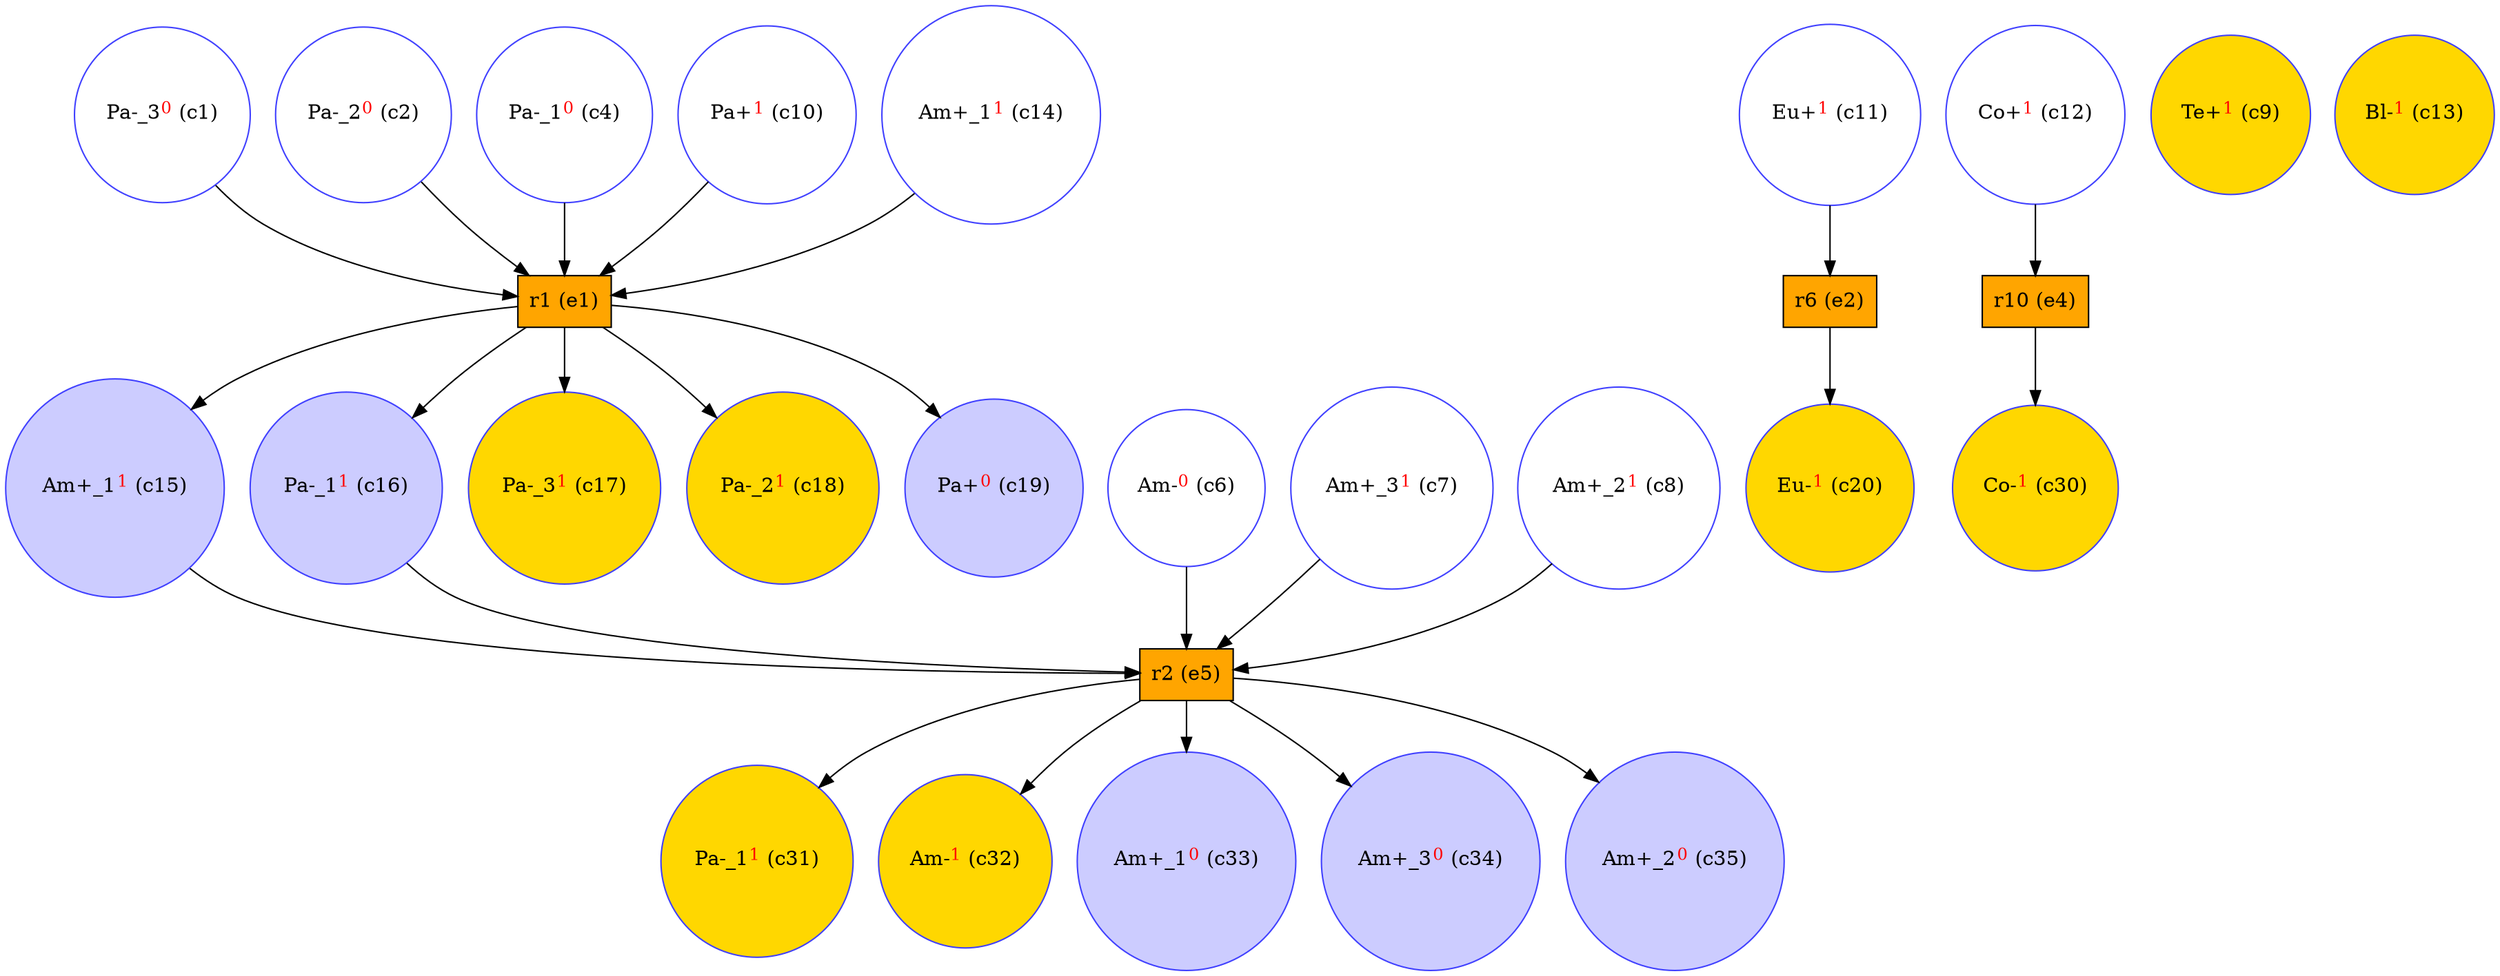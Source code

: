 digraph test {
  c1 -> e1;
  c2 -> e1;
  c4 -> e1;
  c6 -> e5;
  c7 -> e5;
  c8 -> e5;
  c10 -> e1;
  c11 -> e2;
  c12 -> e4;
  c14 -> e1;
  e1 -> c15;
  c15 -> e5;
  e1 -> c16;
  c16 -> e5;
  e1 -> c17;
  e1 -> c18;
  e1 -> c19;
  e2 -> c20;
  e4 -> c30;
  e5 -> c31;
  e5 -> c32;
  e5 -> c33;
  e5 -> c34;
  e5 -> c35;
  c1 [color="#4040ff" fillcolor="transparent" label= <Pa-_3<FONT COLOR="red"><SUP>0</SUP></FONT>&nbsp;(c1)> shape=circle style=filled];
  c2 [color="#4040ff" fillcolor="transparent" label= <Pa-_2<FONT COLOR="red"><SUP>0</SUP></FONT>&nbsp;(c2)> shape=circle style=filled];
  c4 [color="#4040ff" fillcolor="transparent" label= <Pa-_1<FONT COLOR="red"><SUP>0</SUP></FONT>&nbsp;(c4)> shape=circle style=filled];
  c6 [color="#4040ff" fillcolor="transparent" label= <Am-<FONT COLOR="red"><SUP>0</SUP></FONT>&nbsp;(c6)> shape=circle style=filled];
  c7 [color="#4040ff" fillcolor="transparent" label= <Am+_3<FONT COLOR="red"><SUP>1</SUP></FONT>&nbsp;(c7)> shape=circle style=filled];
  c8 [color="#4040ff" fillcolor="transparent" label= <Am+_2<FONT COLOR="red"><SUP>1</SUP></FONT>&nbsp;(c8)> shape=circle style=filled];
  c9 [color="#4040ff" fillcolor="gold" label= <Te+<FONT COLOR="red"><SUP>1</SUP></FONT>&nbsp;(c9)> shape=circle style=filled];
  c10 [color="#4040ff" fillcolor="transparent" label= <Pa+<FONT COLOR="red"><SUP>1</SUP></FONT>&nbsp;(c10)> shape=circle style=filled];
  c11 [color="#4040ff" fillcolor="transparent" label= <Eu+<FONT COLOR="red"><SUP>1</SUP></FONT>&nbsp;(c11)> shape=circle style=filled];
  c12 [color="#4040ff" fillcolor="transparent" label= <Co+<FONT COLOR="red"><SUP>1</SUP></FONT>&nbsp;(c12)> shape=circle style=filled];
  c13 [color="#4040ff" fillcolor="gold" label= <Bl-<FONT COLOR="red"><SUP>1</SUP></FONT>&nbsp;(c13)> shape=circle style=filled];
  c14 [color="#4040ff" fillcolor="transparent" label= <Am+_1<FONT COLOR="red"><SUP>1</SUP></FONT>&nbsp;(c14)> shape=circle style=filled];
  c15 [color="#4040ff" fillcolor="#ccccff" label= <Am+_1<FONT COLOR="red"><SUP>1</SUP></FONT>&nbsp;(c15)> shape=circle style=filled];
  c16 [color="#4040ff" fillcolor="#ccccff" label= <Pa-_1<FONT COLOR="red"><SUP>1</SUP></FONT>&nbsp;(c16)> shape=circle style=filled];
  c17 [color="#4040ff" fillcolor="gold" label= <Pa-_3<FONT COLOR="red"><SUP>1</SUP></FONT>&nbsp;(c17)> shape=circle style=filled];
  c18 [color="#4040ff" fillcolor="gold" label= <Pa-_2<FONT COLOR="red"><SUP>1</SUP></FONT>&nbsp;(c18)> shape=circle style=filled];
  c19 [color="#4040ff" fillcolor="#ccccff" label= <Pa+<FONT COLOR="red"><SUP>0</SUP></FONT>&nbsp;(c19)> shape=circle style=filled];
  c20 [color="#4040ff" fillcolor="gold" label= <Eu-<FONT COLOR="red"><SUP>1</SUP></FONT>&nbsp;(c20)> shape=circle style=filled];
  c30 [color="#4040ff" fillcolor="gold" label= <Co-<FONT COLOR="red"><SUP>1</SUP></FONT>&nbsp;(c30)> shape=circle style=filled];
  c31 [color="#4040ff" fillcolor="gold" label= <Pa-_1<FONT COLOR="red"><SUP>1</SUP></FONT>&nbsp;(c31)> shape=circle style=filled];
  c32 [color="#4040ff" fillcolor="gold" label= <Am-<FONT COLOR="red"><SUP>1</SUP></FONT>&nbsp;(c32)> shape=circle style=filled];
  c33 [color="#4040ff" fillcolor="#ccccff" label= <Am+_1<FONT COLOR="red"><SUP>0</SUP></FONT>&nbsp;(c33)> shape=circle style=filled];
  c34 [color="#4040ff" fillcolor="#ccccff" label= <Am+_3<FONT COLOR="red"><SUP>0</SUP></FONT>&nbsp;(c34)> shape=circle style=filled];
  c35 [color="#4040ff" fillcolor="#ccccff" label= <Am+_2<FONT COLOR="red"><SUP>0</SUP></FONT>&nbsp;(c35)> shape=circle style=filled];
  e1 [color="black" fillcolor="orange" label="r1 (e1)" shape=box style=filled];
  e2 [color="black" fillcolor="orange" label="r6 (e2)" shape=box style=filled];
  e4 [color="black" fillcolor="orange" label="r10 (e4)" shape=box style=filled];
  e5 [color="black" fillcolor="orange" label="r2 (e5)" shape=box style=filled];
}
